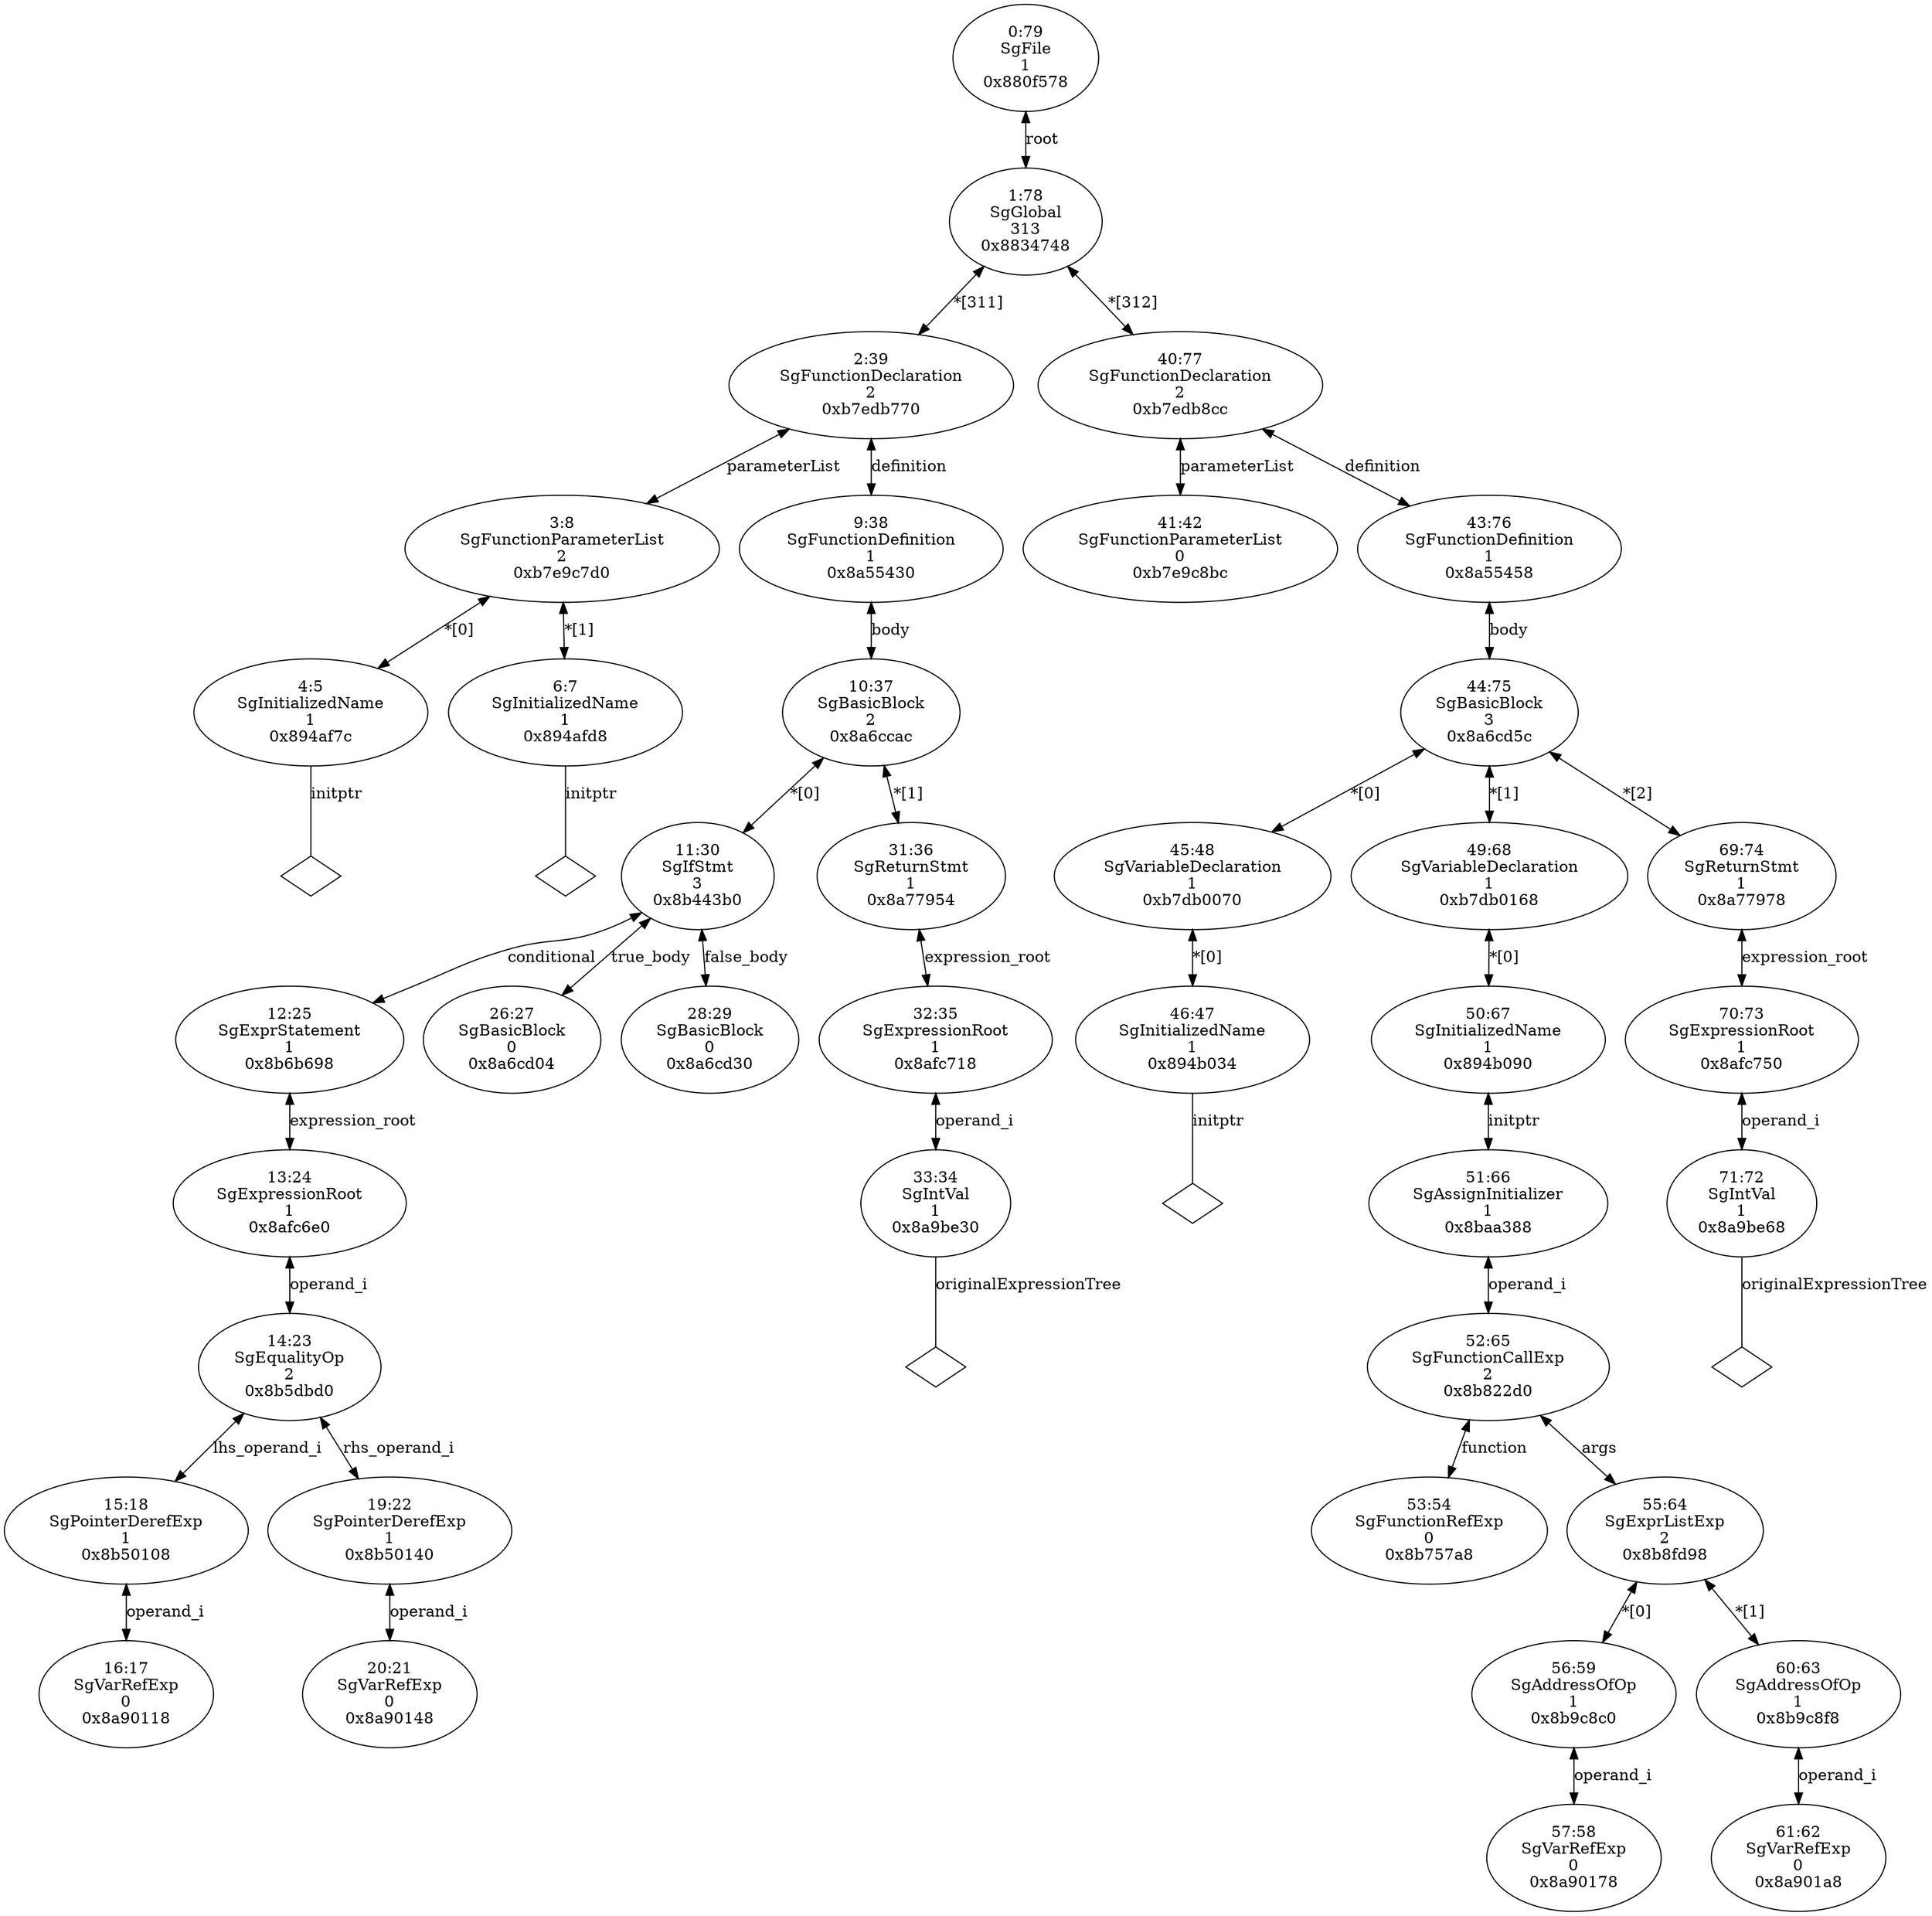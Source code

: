 digraph "G./passIntPtr.c.dot" {
"0x894af7c"[label="4:5\nSgInitializedName\n1\n0x894af7c\n" ];
"0x894af7c" -> "0x894af7c__initptr__null"[label="initptr" dir=none ];
"0x894af7c__initptr__null"[label="" shape=diamond ];
"0x894afd8"[label="6:7\nSgInitializedName\n1\n0x894afd8\n" ];
"0x894afd8" -> "0x894afd8__initptr__null"[label="initptr" dir=none ];
"0x894afd8__initptr__null"[label="" shape=diamond ];
"0xb7e9c7d0"[label="3:8\nSgFunctionParameterList\n2\n0xb7e9c7d0\n" ];
"0xb7e9c7d0" -> "0x894af7c"[label="*[0]" dir=both ];
"0xb7e9c7d0" -> "0x894afd8"[label="*[1]" dir=both ];
"0x8a90118"[label="16:17\nSgVarRefExp\n0\n0x8a90118\n" ];
"0x8b50108"[label="15:18\nSgPointerDerefExp\n1\n0x8b50108\n" ];
"0x8b50108" -> "0x8a90118"[label="operand_i" dir=both ];
"0x8a90148"[label="20:21\nSgVarRefExp\n0\n0x8a90148\n" ];
"0x8b50140"[label="19:22\nSgPointerDerefExp\n1\n0x8b50140\n" ];
"0x8b50140" -> "0x8a90148"[label="operand_i" dir=both ];
"0x8b5dbd0"[label="14:23\nSgEqualityOp\n2\n0x8b5dbd0\n" ];
"0x8b5dbd0" -> "0x8b50108"[label="lhs_operand_i" dir=both ];
"0x8b5dbd0" -> "0x8b50140"[label="rhs_operand_i" dir=both ];
"0x8afc6e0"[label="13:24\nSgExpressionRoot\n1\n0x8afc6e0\n" ];
"0x8afc6e0" -> "0x8b5dbd0"[label="operand_i" dir=both ];
"0x8b6b698"[label="12:25\nSgExprStatement\n1\n0x8b6b698\n" ];
"0x8b6b698" -> "0x8afc6e0"[label="expression_root" dir=both ];
"0x8a6cd04"[label="26:27\nSgBasicBlock\n0\n0x8a6cd04\n" ];
"0x8a6cd30"[label="28:29\nSgBasicBlock\n0\n0x8a6cd30\n" ];
"0x8b443b0"[label="11:30\nSgIfStmt\n3\n0x8b443b0\n" ];
"0x8b443b0" -> "0x8b6b698"[label="conditional" dir=both ];
"0x8b443b0" -> "0x8a6cd04"[label="true_body" dir=both ];
"0x8b443b0" -> "0x8a6cd30"[label="false_body" dir=both ];
"0x8a9be30"[label="33:34\nSgIntVal\n1\n0x8a9be30\n" ];
"0x8a9be30" -> "0x8a9be30__originalExpressionTree__null"[label="originalExpressionTree" dir=none ];
"0x8a9be30__originalExpressionTree__null"[label="" shape=diamond ];
"0x8afc718"[label="32:35\nSgExpressionRoot\n1\n0x8afc718\n" ];
"0x8afc718" -> "0x8a9be30"[label="operand_i" dir=both ];
"0x8a77954"[label="31:36\nSgReturnStmt\n1\n0x8a77954\n" ];
"0x8a77954" -> "0x8afc718"[label="expression_root" dir=both ];
"0x8a6ccac"[label="10:37\nSgBasicBlock\n2\n0x8a6ccac\n" ];
"0x8a6ccac" -> "0x8b443b0"[label="*[0]" dir=both ];
"0x8a6ccac" -> "0x8a77954"[label="*[1]" dir=both ];
"0x8a55430"[label="9:38\nSgFunctionDefinition\n1\n0x8a55430\n" ];
"0x8a55430" -> "0x8a6ccac"[label="body" dir=both ];
"0xb7edb770"[label="2:39\nSgFunctionDeclaration\n2\n0xb7edb770\n" ];
"0xb7edb770" -> "0xb7e9c7d0"[label="parameterList" dir=both ];
"0xb7edb770" -> "0x8a55430"[label="definition" dir=both ];
"0xb7e9c8bc"[label="41:42\nSgFunctionParameterList\n0\n0xb7e9c8bc\n" ];
"0x894b034"[label="46:47\nSgInitializedName\n1\n0x894b034\n" ];
"0x894b034" -> "0x894b034__initptr__null"[label="initptr" dir=none ];
"0x894b034__initptr__null"[label="" shape=diamond ];
"0xb7db0070"[label="45:48\nSgVariableDeclaration\n1\n0xb7db0070\n" ];
"0xb7db0070" -> "0x894b034"[label="*[0]" dir=both ];
"0x8b757a8"[label="53:54\nSgFunctionRefExp\n0\n0x8b757a8\n" ];
"0x8a90178"[label="57:58\nSgVarRefExp\n0\n0x8a90178\n" ];
"0x8b9c8c0"[label="56:59\nSgAddressOfOp\n1\n0x8b9c8c0\n" ];
"0x8b9c8c0" -> "0x8a90178"[label="operand_i" dir=both ];
"0x8a901a8"[label="61:62\nSgVarRefExp\n0\n0x8a901a8\n" ];
"0x8b9c8f8"[label="60:63\nSgAddressOfOp\n1\n0x8b9c8f8\n" ];
"0x8b9c8f8" -> "0x8a901a8"[label="operand_i" dir=both ];
"0x8b8fd98"[label="55:64\nSgExprListExp\n2\n0x8b8fd98\n" ];
"0x8b8fd98" -> "0x8b9c8c0"[label="*[0]" dir=both ];
"0x8b8fd98" -> "0x8b9c8f8"[label="*[1]" dir=both ];
"0x8b822d0"[label="52:65\nSgFunctionCallExp\n2\n0x8b822d0\n" ];
"0x8b822d0" -> "0x8b757a8"[label="function" dir=both ];
"0x8b822d0" -> "0x8b8fd98"[label="args" dir=both ];
"0x8baa388"[label="51:66\nSgAssignInitializer\n1\n0x8baa388\n" ];
"0x8baa388" -> "0x8b822d0"[label="operand_i" dir=both ];
"0x894b090"[label="50:67\nSgInitializedName\n1\n0x894b090\n" ];
"0x894b090" -> "0x8baa388"[label="initptr" dir=both ];
"0xb7db0168"[label="49:68\nSgVariableDeclaration\n1\n0xb7db0168\n" ];
"0xb7db0168" -> "0x894b090"[label="*[0]" dir=both ];
"0x8a9be68"[label="71:72\nSgIntVal\n1\n0x8a9be68\n" ];
"0x8a9be68" -> "0x8a9be68__originalExpressionTree__null"[label="originalExpressionTree" dir=none ];
"0x8a9be68__originalExpressionTree__null"[label="" shape=diamond ];
"0x8afc750"[label="70:73\nSgExpressionRoot\n1\n0x8afc750\n" ];
"0x8afc750" -> "0x8a9be68"[label="operand_i" dir=both ];
"0x8a77978"[label="69:74\nSgReturnStmt\n1\n0x8a77978\n" ];
"0x8a77978" -> "0x8afc750"[label="expression_root" dir=both ];
"0x8a6cd5c"[label="44:75\nSgBasicBlock\n3\n0x8a6cd5c\n" ];
"0x8a6cd5c" -> "0xb7db0070"[label="*[0]" dir=both ];
"0x8a6cd5c" -> "0xb7db0168"[label="*[1]" dir=both ];
"0x8a6cd5c" -> "0x8a77978"[label="*[2]" dir=both ];
"0x8a55458"[label="43:76\nSgFunctionDefinition\n1\n0x8a55458\n" ];
"0x8a55458" -> "0x8a6cd5c"[label="body" dir=both ];
"0xb7edb8cc"[label="40:77\nSgFunctionDeclaration\n2\n0xb7edb8cc\n" ];
"0xb7edb8cc" -> "0xb7e9c8bc"[label="parameterList" dir=both ];
"0xb7edb8cc" -> "0x8a55458"[label="definition" dir=both ];
"0x8834748"[label="1:78\nSgGlobal\n313\n0x8834748\n" ];
"0x8834748" -> "0xb7edb770"[label="*[311]" dir=both ];
"0x8834748" -> "0xb7edb8cc"[label="*[312]" dir=both ];
"0x880f578"[label="0:79\nSgFile\n1\n0x880f578\n" ];
"0x880f578" -> "0x8834748"[label="root" dir=both ];
}
